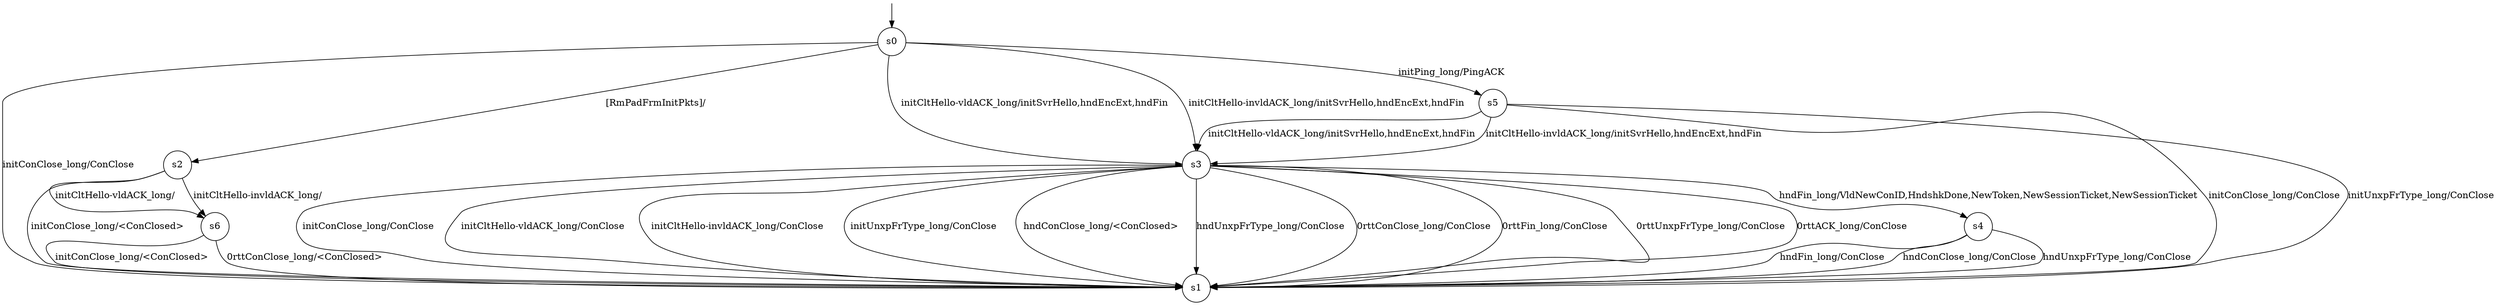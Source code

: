 digraph g {

s0 [shape="circle" label="s0"];
s1 [shape="circle" label="s1"];
s2 [shape="circle" label="s2"];
s3 [shape="circle" label="s3"];
s4 [shape="circle" label="s4"];
s5 [shape="circle" label="s5"];
s6 [shape="circle" label="s6"];
s0 -> s5 [label="initPing_long/PingACK "];
s0 -> s1 [label="initConClose_long/ConClose "];
s0 -> s3 [label="initCltHello-vldACK_long/initSvrHello,hndEncExt,hndFin "];
s0 -> s3 [label="initCltHello-invldACK_long/initSvrHello,hndEncExt,hndFin "];
s0 -> s2 [label="[RmPadFrmInitPkts]/ "];
s2 -> s1 [label="initConClose_long/<ConClosed> "];
s2 -> s6 [label="initCltHello-vldACK_long/ "];
s2 -> s6 [label="initCltHello-invldACK_long/ "];
s3 -> s1 [label="initConClose_long/ConClose "];
s3 -> s1 [label="initCltHello-vldACK_long/ConClose "];
s3 -> s1 [label="initCltHello-invldACK_long/ConClose "];
s3 -> s1 [label="initUnxpFrType_long/ConClose "];
s3 -> s4 [label="hndFin_long/VldNewConID,HndshkDone,NewToken,NewSessionTicket,NewSessionTicket "];
s3 -> s1 [label="hndConClose_long/<ConClosed> "];
s3 -> s1 [label="hndUnxpFrType_long/ConClose "];
s3 -> s1 [label="0rttConClose_long/ConClose "];
s3 -> s1 [label="0rttFin_long/ConClose "];
s3 -> s1 [label="0rttUnxpFrType_long/ConClose "];
s3 -> s1 [label="0rttACK_long/ConClose "];
s4 -> s1 [label="hndFin_long/ConClose "];
s4 -> s1 [label="hndConClose_long/ConClose "];
s4 -> s1 [label="hndUnxpFrType_long/ConClose "];
s5 -> s1 [label="initConClose_long/ConClose "];
s5 -> s3 [label="initCltHello-vldACK_long/initSvrHello,hndEncExt,hndFin "];
s5 -> s3 [label="initCltHello-invldACK_long/initSvrHello,hndEncExt,hndFin "];
s5 -> s1 [label="initUnxpFrType_long/ConClose "];
s6 -> s1 [label="initConClose_long/<ConClosed> "];
s6 -> s1 [label="0rttConClose_long/<ConClosed> "];

__start0 [label="" shape="none" width="0" height="0"];
__start0 -> s0;

}
